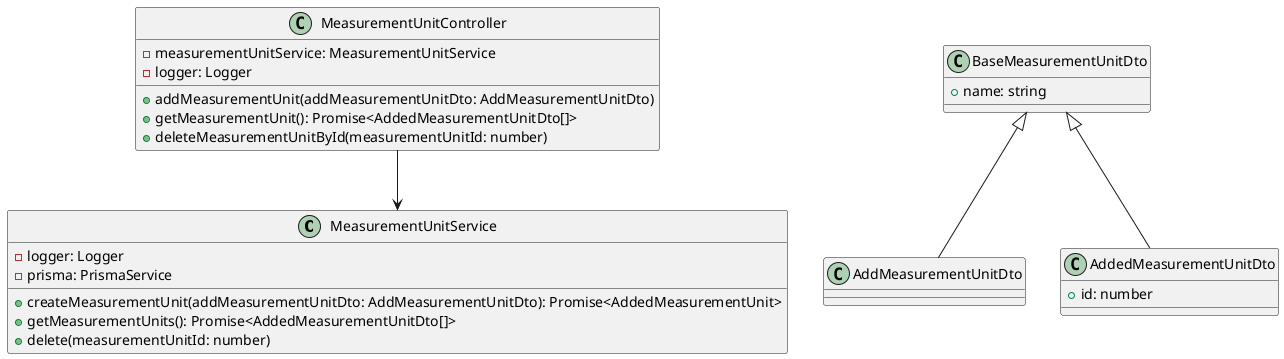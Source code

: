 @startuml MeasurementUnit

class MeasurementUnitService {
  - logger: Logger
  - prisma: PrismaService

  + createMeasurementUnit(addMeasurementUnitDto: AddMeasurementUnitDto): Promise<AddedMeasurementUnit>
  + getMeasurementUnits(): Promise<AddedMeasurementUnitDto[]>
  + delete(measurementUnitId: number)
}

class MeasurementUnitController {
  - measurementUnitService: MeasurementUnitService
  - logger: Logger
  + addMeasurementUnit(addMeasurementUnitDto: AddMeasurementUnitDto)
  + getMeasurementUnit(): Promise<AddedMeasurementUnitDto[]>
  + deleteMeasurementUnitById(measurementUnitId: number)
}

MeasurementUnitController --> MeasurementUnitService

class BaseMeasurementUnitDto{
    +name: string
}

class AddMeasurementUnitDto{}

class AddedMeasurementUnitDto{
    +id: number
}

BaseMeasurementUnitDto <|-- AddMeasurementUnitDto
BaseMeasurementUnitDto <|-- AddedMeasurementUnitDto

@enduml